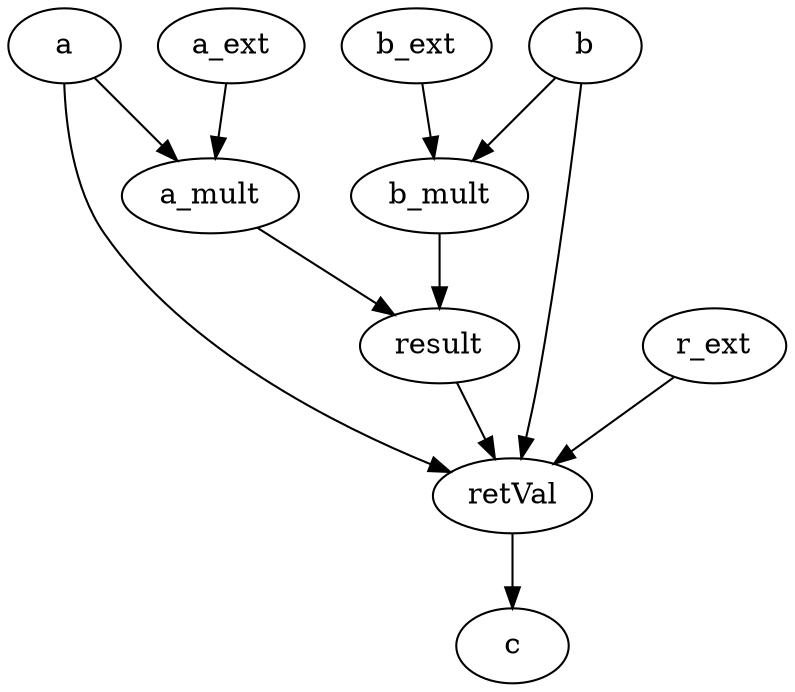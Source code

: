 strict digraph "" {
	a -> a_mult	 [weight=3.0];
	a -> retVal	 [weight=8.0];
	a_ext -> a_mult	 [weight=1.0];
	b -> b_mult	 [weight=3.0];
	b -> retVal	 [weight=8.0];
	b_ext -> b_mult	 [weight=1.0];
	a_mult -> result	 [weight=1.0];
	result -> retVal	 [weight=1.0];
	r_ext -> retVal	 [weight=1.0];
	b_mult -> result	 [weight=1.0];
	retVal -> c	 [weight=1.0];
}
